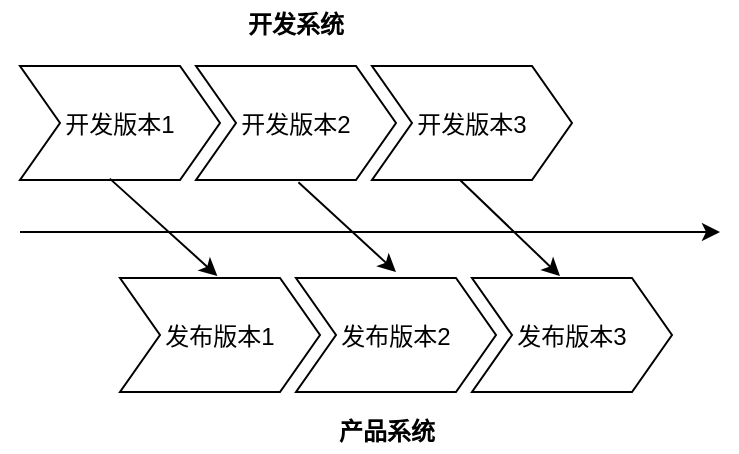 <mxfile><diagram id="YJ1cgBsKCKdTiZozhOXr" name="第 1 页"><mxGraphModel dx="352" dy="352" grid="1" gridSize="10" guides="1" tooltips="1" connect="1" arrows="1" fold="1" page="1" pageScale="1" pageWidth="2339" pageHeight="3300" math="0" shadow="0"><root><mxCell id="0"/><mxCell id="1" parent="0"/><mxCell id="2" value="开发系统" style="swimlane;childLayout=stackLayout;horizontal=1;fillColor=none;horizontalStack=1;resizeParent=1;resizeParentMax=0;resizeLast=0;collapsible=0;strokeColor=none;stackBorder=10;stackSpacing=-12;resizable=1;align=center;points=[];fontColor=#000000;" parent="1" vertex="1"><mxGeometry x="40" y="144" width="296" height="100" as="geometry"/></mxCell><mxCell id="3" value="开发版本1" style="shape=step;perimeter=stepPerimeter;fixedSize=1;points=[];" parent="2" vertex="1"><mxGeometry x="10" y="33" width="100" height="57" as="geometry"/></mxCell><mxCell id="4" value="开发版本2" style="shape=step;perimeter=stepPerimeter;fixedSize=1;points=[];" parent="2" vertex="1"><mxGeometry x="98" y="33" width="100" height="57" as="geometry"/></mxCell><mxCell id="5" value="开发版本3" style="shape=step;perimeter=stepPerimeter;fixedSize=1;points=[];" parent="2" vertex="1"><mxGeometry x="186" y="33" width="100" height="57" as="geometry"/></mxCell><mxCell id="16" value="" style="swimlane;childLayout=stackLayout;horizontal=1;fillColor=none;horizontalStack=1;resizeParent=1;resizeParentMax=0;resizeLast=0;collapsible=0;strokeColor=none;stackBorder=10;stackSpacing=-12;resizable=1;align=center;points=[];fontColor=#000000;" parent="1" vertex="1"><mxGeometry x="90" y="250" width="296" height="100" as="geometry"/></mxCell><mxCell id="17" value="发布版本1" style="shape=step;perimeter=stepPerimeter;fixedSize=1;points=[];" parent="16" vertex="1"><mxGeometry x="10" y="33" width="100" height="57" as="geometry"/></mxCell><mxCell id="18" value="发布版本2" style="shape=step;perimeter=stepPerimeter;fixedSize=1;points=[];" parent="16" vertex="1"><mxGeometry x="98" y="33" width="100" height="57" as="geometry"/></mxCell><mxCell id="19" value="发布版本3" style="shape=step;perimeter=stepPerimeter;fixedSize=1;points=[];" parent="16" vertex="1"><mxGeometry x="186" y="33" width="100" height="57" as="geometry"/></mxCell><mxCell id="CxIlGsP6fDU9bBtSVf-B-19" value="" style="endArrow=classic;html=1;" parent="1" edge="1"><mxGeometry width="50" height="50" relative="1" as="geometry"><mxPoint x="50" y="260" as="sourcePoint"/><mxPoint x="400" y="260" as="targetPoint"/></mxGeometry></mxCell><mxCell id="CxIlGsP6fDU9bBtSVf-B-27" value="&lt;span style=&quot;font-weight: 700&quot;&gt;产品系统&lt;/span&gt;" style="text;html=1;strokeColor=none;fillColor=none;align=center;verticalAlign=middle;whiteSpace=wrap;rounded=0;" parent="1" vertex="1"><mxGeometry x="207" y="350" width="53" height="20" as="geometry"/></mxCell><mxCell id="CxIlGsP6fDU9bBtSVf-B-30" value="" style="endArrow=classic;html=1;exitX=0.449;exitY=0.988;exitDx=0;exitDy=0;exitPerimeter=0;entryX=0.487;entryY=-0.018;entryDx=0;entryDy=0;entryPerimeter=0;" parent="1" source="3" target="17" edge="1"><mxGeometry width="50" height="50" relative="1" as="geometry"><mxPoint x="70" y="360" as="sourcePoint"/><mxPoint x="130" y="360" as="targetPoint"/></mxGeometry></mxCell><mxCell id="CxIlGsP6fDU9bBtSVf-B-32" value="" style="endArrow=classic;html=1;" parent="1" edge="1"><mxGeometry width="50" height="50" relative="1" as="geometry"><mxPoint x="270" y="234" as="sourcePoint"/><mxPoint x="320" y="282" as="targetPoint"/></mxGeometry></mxCell><mxCell id="CxIlGsP6fDU9bBtSVf-B-33" value="" style="endArrow=classic;html=1;exitX=0.512;exitY=1.019;exitDx=0;exitDy=0;exitPerimeter=0;" parent="1" source="4" edge="1"><mxGeometry width="50" height="50" relative="1" as="geometry"><mxPoint x="190" y="246" as="sourcePoint"/><mxPoint x="238" y="280" as="targetPoint"/></mxGeometry></mxCell></root></mxGraphModel></diagram></mxfile>